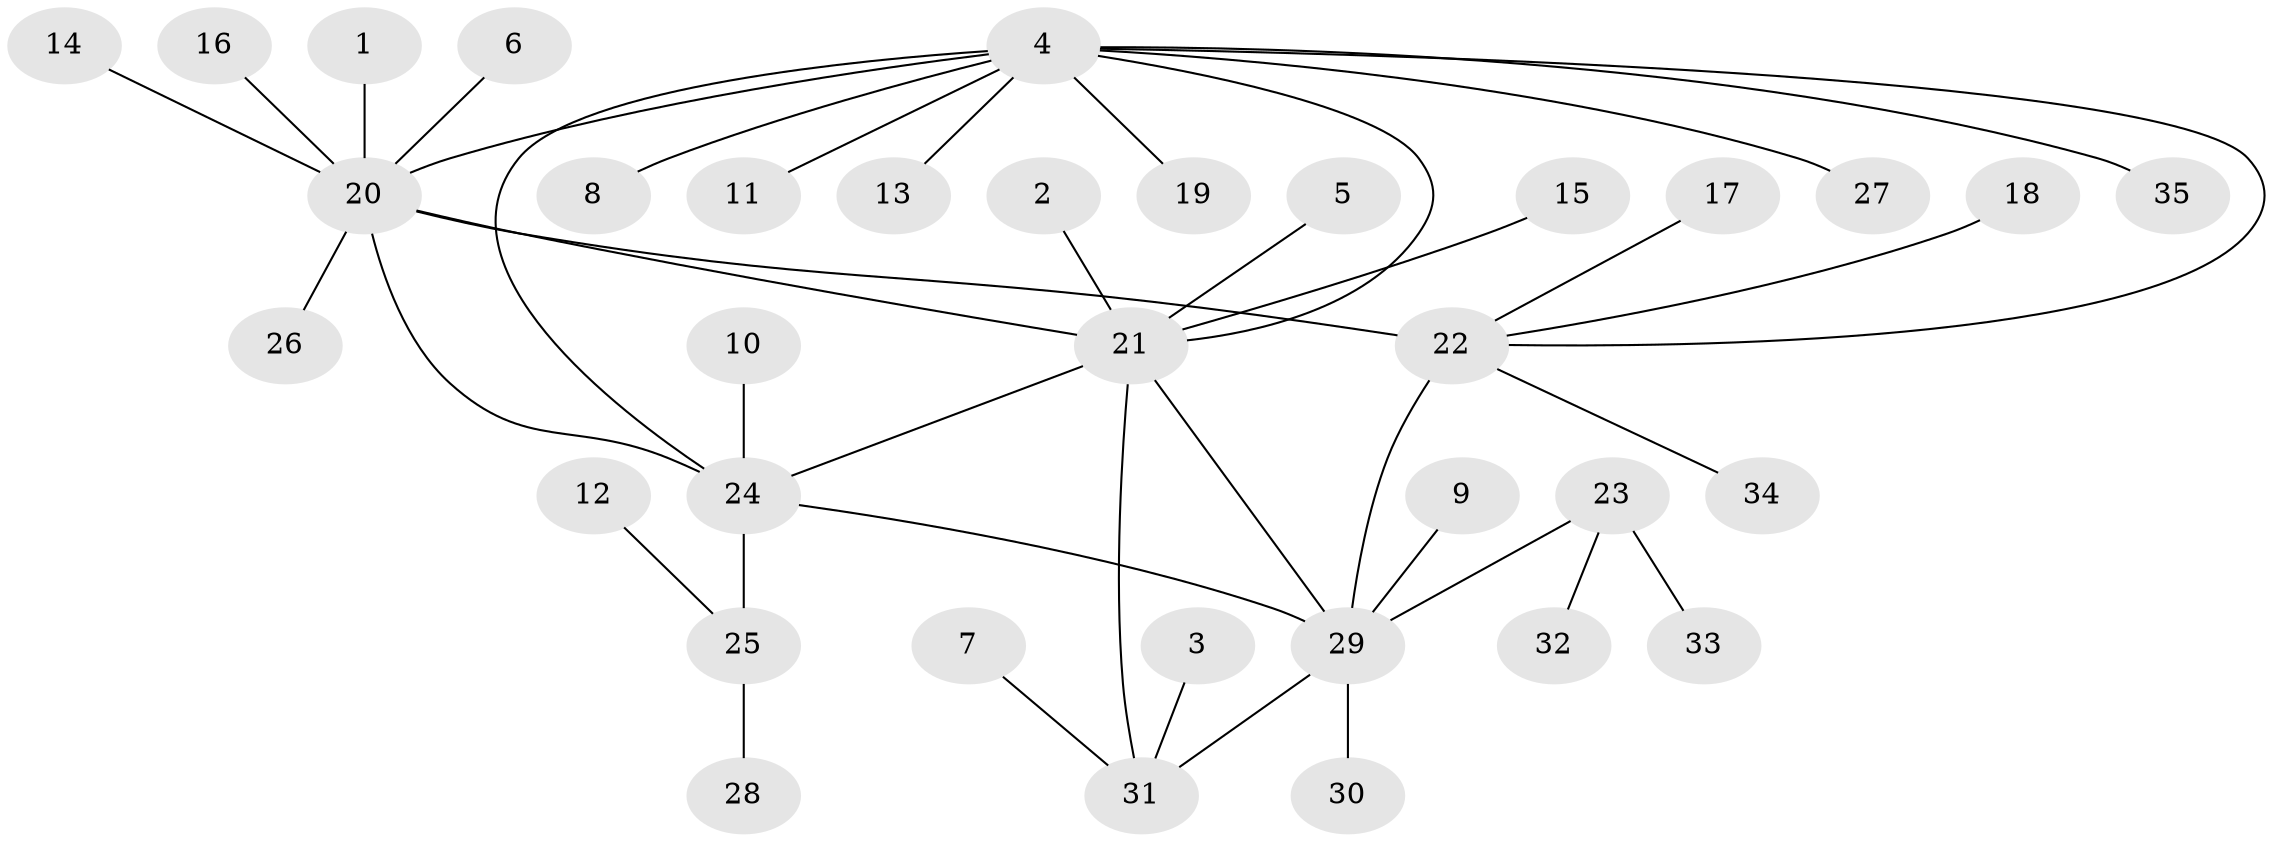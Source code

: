 // original degree distribution, {2: 0.15942028985507245, 10: 0.028985507246376812, 5: 0.043478260869565216, 7: 0.028985507246376812, 9: 0.014492753623188406, 3: 0.043478260869565216, 13: 0.014492753623188406, 6: 0.014492753623188406, 8: 0.014492753623188406, 1: 0.6376811594202898}
// Generated by graph-tools (version 1.1) at 2025/26/03/09/25 03:26:34]
// undirected, 35 vertices, 41 edges
graph export_dot {
graph [start="1"]
  node [color=gray90,style=filled];
  1;
  2;
  3;
  4;
  5;
  6;
  7;
  8;
  9;
  10;
  11;
  12;
  13;
  14;
  15;
  16;
  17;
  18;
  19;
  20;
  21;
  22;
  23;
  24;
  25;
  26;
  27;
  28;
  29;
  30;
  31;
  32;
  33;
  34;
  35;
  1 -- 20 [weight=2.0];
  2 -- 21 [weight=1.0];
  3 -- 31 [weight=1.0];
  4 -- 8 [weight=1.0];
  4 -- 11 [weight=1.0];
  4 -- 13 [weight=1.0];
  4 -- 19 [weight=1.0];
  4 -- 20 [weight=1.0];
  4 -- 21 [weight=1.0];
  4 -- 22 [weight=1.0];
  4 -- 24 [weight=1.0];
  4 -- 27 [weight=1.0];
  4 -- 35 [weight=1.0];
  5 -- 21 [weight=1.0];
  6 -- 20 [weight=1.0];
  7 -- 31 [weight=1.0];
  9 -- 29 [weight=1.0];
  10 -- 24 [weight=1.0];
  12 -- 25 [weight=1.0];
  14 -- 20 [weight=1.0];
  15 -- 21 [weight=1.0];
  16 -- 20 [weight=1.0];
  17 -- 22 [weight=1.0];
  18 -- 22 [weight=1.0];
  20 -- 21 [weight=1.0];
  20 -- 22 [weight=2.0];
  20 -- 24 [weight=1.0];
  20 -- 26 [weight=1.0];
  21 -- 24 [weight=1.0];
  21 -- 29 [weight=1.0];
  21 -- 31 [weight=1.0];
  22 -- 29 [weight=2.0];
  22 -- 34 [weight=1.0];
  23 -- 29 [weight=1.0];
  23 -- 32 [weight=1.0];
  23 -- 33 [weight=1.0];
  24 -- 25 [weight=2.0];
  24 -- 29 [weight=1.0];
  25 -- 28 [weight=1.0];
  29 -- 30 [weight=1.0];
  29 -- 31 [weight=1.0];
}
